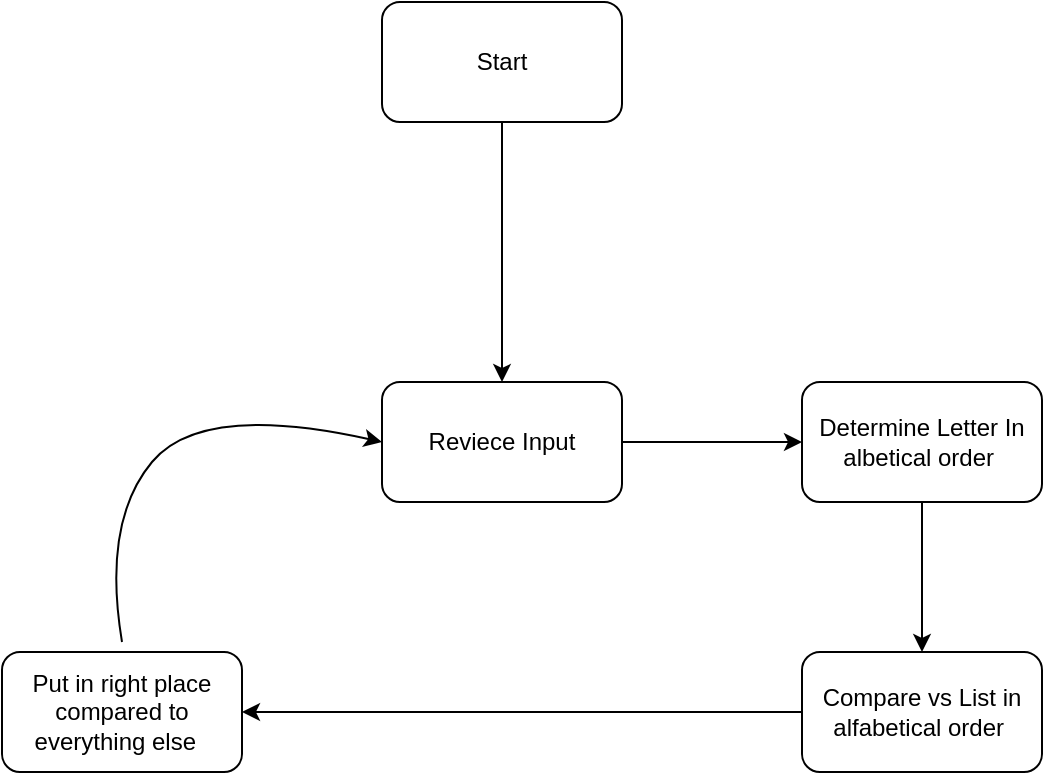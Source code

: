 <mxfile version="20.3.0" type="device"><diagram id="C5RBs43oDa-KdzZeNtuy" name="Page-1"><mxGraphModel dx="928" dy="957" grid="1" gridSize="10" guides="1" tooltips="1" connect="1" arrows="1" fold="1" page="1" pageScale="1" pageWidth="827" pageHeight="1169" math="0" shadow="0"><root><mxCell id="WIyWlLk6GJQsqaUBKTNV-0"/><mxCell id="WIyWlLk6GJQsqaUBKTNV-1" parent="WIyWlLk6GJQsqaUBKTNV-0"/><mxCell id="wzBnf-a77oFdynBLUYPY-2" style="edgeStyle=orthogonalEdgeStyle;rounded=0;orthogonalLoop=1;jettySize=auto;html=1;entryX=0.5;entryY=0;entryDx=0;entryDy=0;" edge="1" parent="WIyWlLk6GJQsqaUBKTNV-1" source="wzBnf-a77oFdynBLUYPY-0" target="wzBnf-a77oFdynBLUYPY-1"><mxGeometry relative="1" as="geometry"/></mxCell><mxCell id="wzBnf-a77oFdynBLUYPY-0" value="Start" style="rounded=1;whiteSpace=wrap;html=1;" vertex="1" parent="WIyWlLk6GJQsqaUBKTNV-1"><mxGeometry x="340" y="200" width="120" height="60" as="geometry"/></mxCell><mxCell id="wzBnf-a77oFdynBLUYPY-4" style="edgeStyle=orthogonalEdgeStyle;rounded=0;orthogonalLoop=1;jettySize=auto;html=1;entryX=0;entryY=0.5;entryDx=0;entryDy=0;" edge="1" parent="WIyWlLk6GJQsqaUBKTNV-1" source="wzBnf-a77oFdynBLUYPY-1" target="wzBnf-a77oFdynBLUYPY-3"><mxGeometry relative="1" as="geometry"/></mxCell><mxCell id="wzBnf-a77oFdynBLUYPY-1" value="Reviece Input" style="rounded=1;whiteSpace=wrap;html=1;" vertex="1" parent="WIyWlLk6GJQsqaUBKTNV-1"><mxGeometry x="340" y="390" width="120" height="60" as="geometry"/></mxCell><mxCell id="wzBnf-a77oFdynBLUYPY-6" style="edgeStyle=orthogonalEdgeStyle;rounded=0;orthogonalLoop=1;jettySize=auto;html=1;entryX=0.5;entryY=0;entryDx=0;entryDy=0;" edge="1" parent="WIyWlLk6GJQsqaUBKTNV-1" source="wzBnf-a77oFdynBLUYPY-3" target="wzBnf-a77oFdynBLUYPY-5"><mxGeometry relative="1" as="geometry"/></mxCell><mxCell id="wzBnf-a77oFdynBLUYPY-3" value="Determine Letter In albetical order&amp;nbsp;" style="rounded=1;whiteSpace=wrap;html=1;" vertex="1" parent="WIyWlLk6GJQsqaUBKTNV-1"><mxGeometry x="550" y="390" width="120" height="60" as="geometry"/></mxCell><mxCell id="wzBnf-a77oFdynBLUYPY-9" style="edgeStyle=orthogonalEdgeStyle;rounded=0;orthogonalLoop=1;jettySize=auto;html=1;entryX=1;entryY=0.5;entryDx=0;entryDy=0;" edge="1" parent="WIyWlLk6GJQsqaUBKTNV-1" source="wzBnf-a77oFdynBLUYPY-5" target="wzBnf-a77oFdynBLUYPY-7"><mxGeometry relative="1" as="geometry"/></mxCell><mxCell id="wzBnf-a77oFdynBLUYPY-5" value="Compare vs List in alfabetical order&amp;nbsp;" style="rounded=1;whiteSpace=wrap;html=1;" vertex="1" parent="WIyWlLk6GJQsqaUBKTNV-1"><mxGeometry x="550" y="525" width="120" height="60" as="geometry"/></mxCell><mxCell id="wzBnf-a77oFdynBLUYPY-7" value="Put in right place compared to everything else&amp;nbsp;&amp;nbsp;" style="rounded=1;whiteSpace=wrap;html=1;" vertex="1" parent="WIyWlLk6GJQsqaUBKTNV-1"><mxGeometry x="150" y="525" width="120" height="60" as="geometry"/></mxCell><mxCell id="wzBnf-a77oFdynBLUYPY-13" value="" style="curved=1;endArrow=classic;html=1;rounded=0;entryX=0;entryY=0.5;entryDx=0;entryDy=0;" edge="1" parent="WIyWlLk6GJQsqaUBKTNV-1" target="wzBnf-a77oFdynBLUYPY-1"><mxGeometry width="50" height="50" relative="1" as="geometry"><mxPoint x="210" y="520" as="sourcePoint"/><mxPoint x="160" y="430" as="targetPoint"/><Array as="points"><mxPoint x="200" y="460"/><mxPoint x="250" y="400"/></Array></mxGeometry></mxCell></root></mxGraphModel></diagram></mxfile>